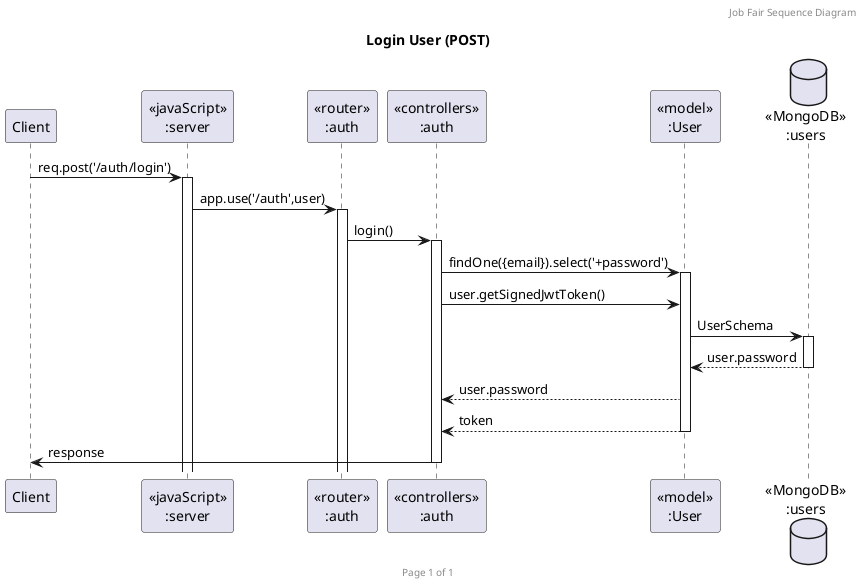 @startuml Login User (POST)

header Job Fair Sequence Diagram
footer Page %page% of %lastpage%
title "Login User (POST)"

participant "Client" as client
participant "<<javaScript>>\n:server" as server
participant "<<router>>\n:auth" as routerUser
participant "<<controllers>>\n:auth" as controllersUser
participant "<<model>>\n:User" as modelUser
database "<<MongoDB>>\n:users" as UserDatabase

client->server ++:req.post('/auth/login')
server->routerUser ++:app.use('/auth',user)
routerUser -> controllersUser ++:login()
controllersUser->modelUser ++:findOne({email}).select('+password')
controllersUser->modelUser :user.getSignedJwtToken()
modelUser ->UserDatabase ++: UserSchema
UserDatabase --> modelUser --:user.password
controllersUser <-- modelUser :user.password
controllersUser <-- modelUser --:token
controllersUser->client --:response

@enduml